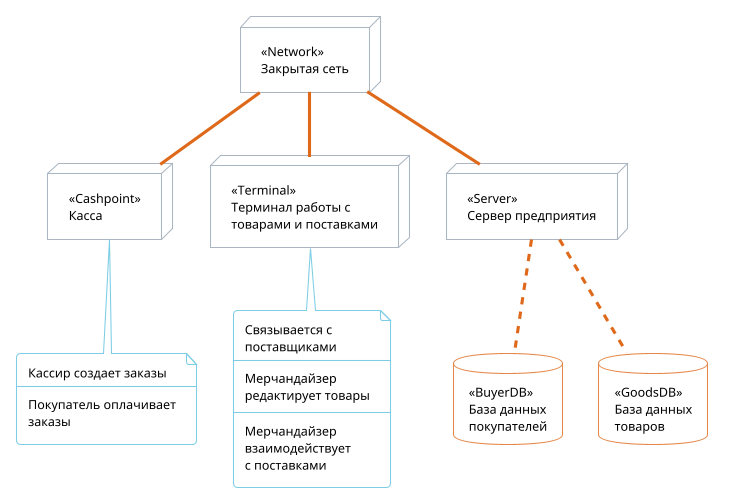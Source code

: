 @startuml pr7-deployment-diagram
!theme superhero-outline

skinparam BackgroundColor white

!$font = "Bahnschrift, Helvetica"
skinparam DefaultFontName $font
skinparam StateFontName $font
skinparam ArrowFontName $font
skinparam DefaultFontColor black
skinparam NodeFontColor black
skinparam NoteFontColor black
skinparam DatabaseFontColor black

node Cashpoint [
    <<Cashpoint>>
    Касса
]
node Terminal [
    <<Terminal>>
    Терминал работы с
    товарами и поставками
]
node Server [
    <<Server>>
    Сервер предприятия
]
node Network [
    <<Network>>
    Закрытая сеть
]
database BuyerDB [
    <<BuyerDB>>
    База данных
    покупателей
]
database GoodsDB [
    <<GoodsDB>>
    База данных
    товаров
]

note bottom of Cashpoint
    Кассир создает заказы
    ----
    Покупатель оплачивает
    заказы
end note

note bottom of Terminal
    Связывается с
    поставщиками
    ----
    Мерчандайзер
    редактирует товары
    ----
    Мерчандайзер
    взаимодействует
    с поставками
end note

Network -- Cashpoint
Network -- Terminal
Network -- Server
Server .. BuyerDB
Server .. GoodsDB
@enduml